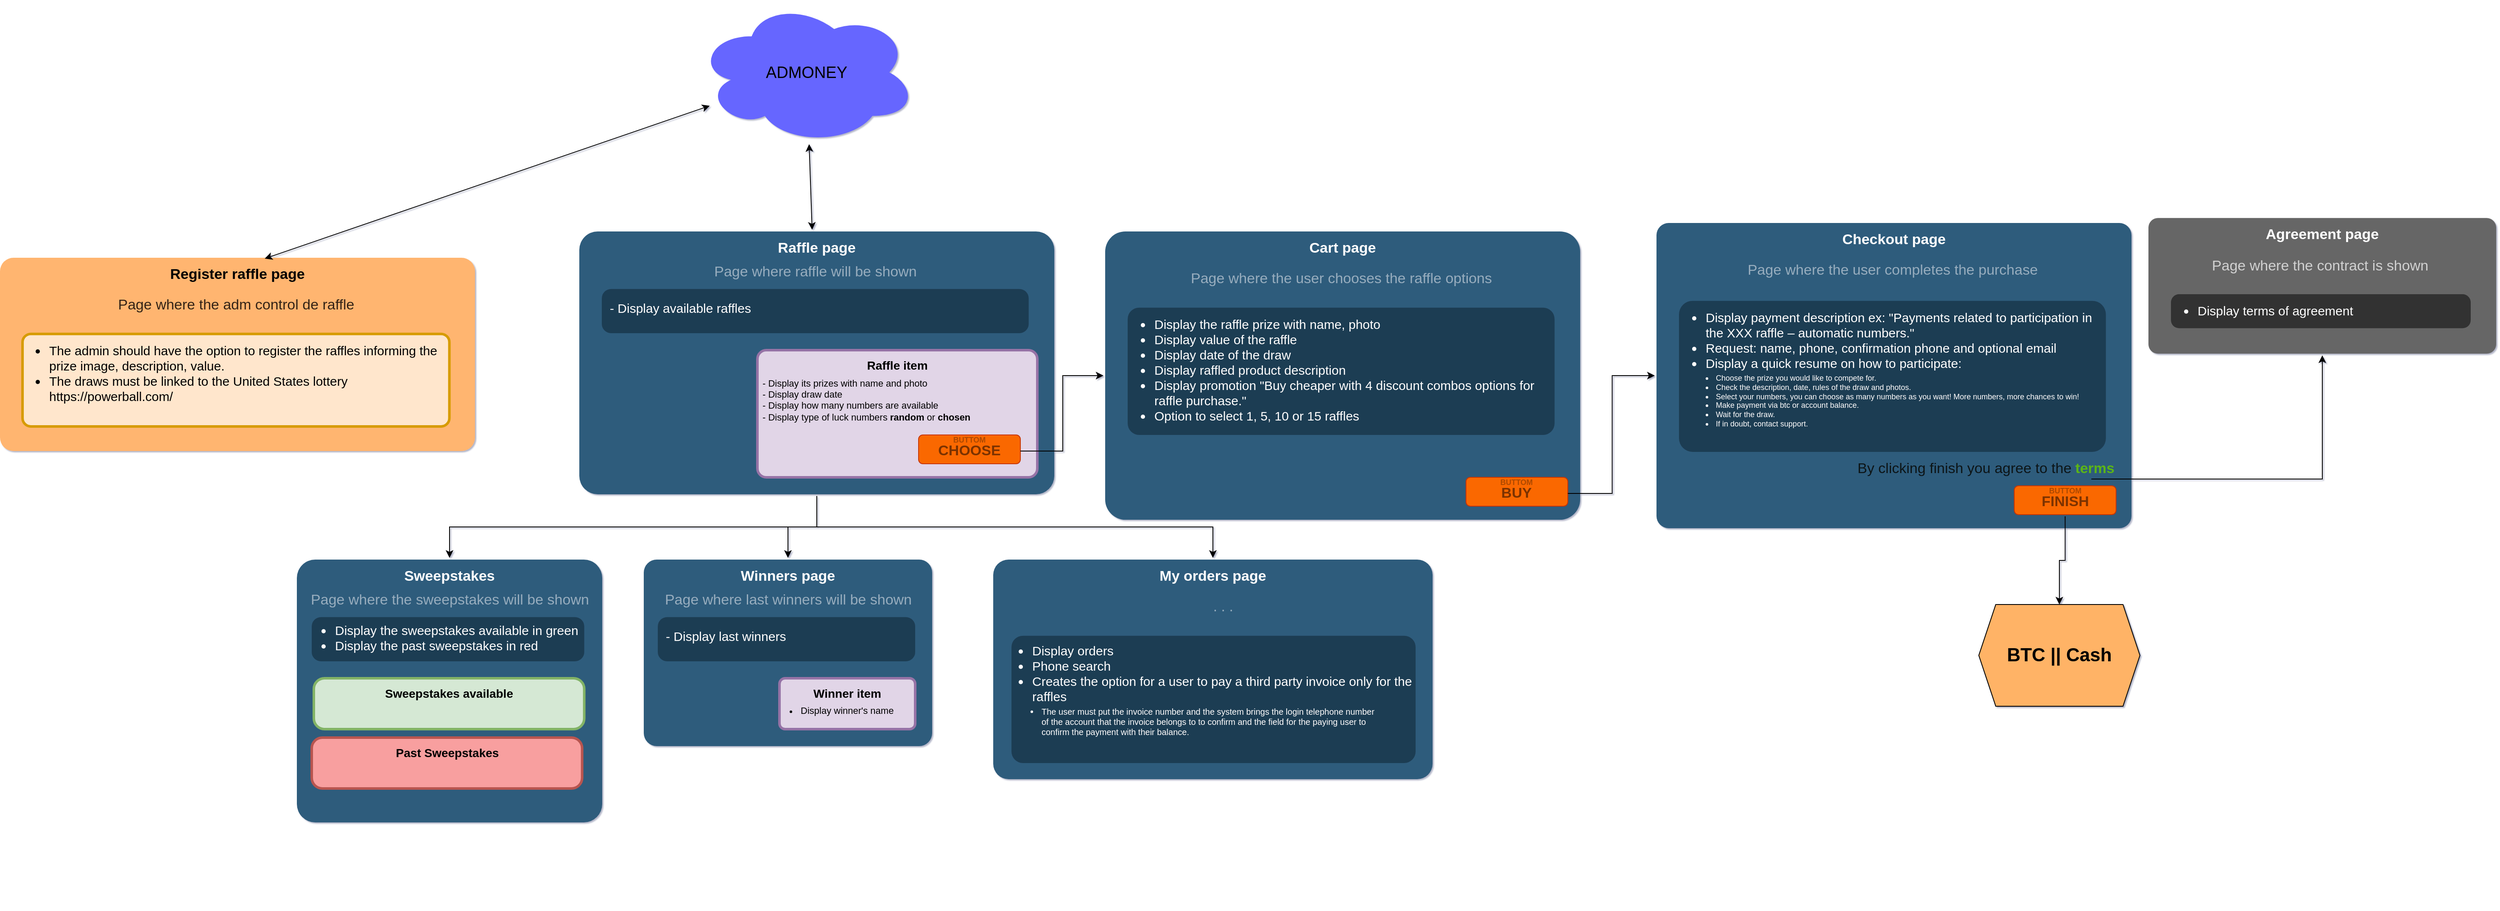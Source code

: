 <mxfile version="17.2.4" type="github">
  <diagram id="6a731a19-8d31-9384-78a2-239565b7b9f0" name="Page-1">
    <mxGraphModel dx="3200" dy="3584" grid="0" gridSize="10" guides="1" tooltips="1" connect="1" arrows="1" fold="1" page="1" pageScale="1" pageWidth="1169" pageHeight="827" background="none" math="0" shadow="1">
      <root>
        <mxCell id="0" />
        <mxCell id="1" parent="0" />
        <mxCell id="205Q3Kc9jgg5AD7oj4mv-1809" value="" style="group" parent="1" vertex="1" connectable="0">
          <mxGeometry x="-280" y="-1610" width="560" height="310" as="geometry" />
        </mxCell>
        <mxCell id="1749" value="&lt;font style=&quot;font-size: 17px&quot;&gt;Raffle page&lt;br&gt;&lt;br&gt;&lt;/font&gt;" style="rounded=1;whiteSpace=wrap;html=1;shadow=0;labelBackgroundColor=none;strokeColor=none;strokeWidth=3;fillColor=#2F5B7C;fontFamily=Helvetica;fontSize=16;fontColor=#FFFFFF;align=center;fontStyle=1;spacing=5;arcSize=7;perimeterSpacing=2;verticalAlign=top;" parent="205Q3Kc9jgg5AD7oj4mv-1809" vertex="1">
          <mxGeometry width="560" height="310" as="geometry" />
        </mxCell>
        <mxCell id="205Q3Kc9jgg5AD7oj4mv-1792" value="&lt;span style=&quot;font-size: 17px&quot;&gt;Page where raffle will be shown&lt;/span&gt;" style="rounded=1;whiteSpace=wrap;html=1;shadow=0;labelBackgroundColor=none;strokeColor=none;strokeWidth=3;fillColor=none;fontFamily=Helvetica;fontSize=16;fontColor=#FFFFFF;align=center;fontStyle=0;spacing=5;arcSize=7;perimeterSpacing=2;verticalAlign=top;textOpacity=50;" parent="205Q3Kc9jgg5AD7oj4mv-1809" vertex="1">
          <mxGeometry x="10.909" y="27.556" width="534.545" height="57.035" as="geometry" />
        </mxCell>
        <mxCell id="205Q3Kc9jgg5AD7oj4mv-1793" value="&lt;font style=&quot;font-size: 15px ; line-height: 1.2&quot;&gt;- Display available raffles&lt;br style=&quot;font-size: 15px&quot;&gt;&lt;/font&gt;" style="rounded=1;whiteSpace=wrap;html=1;shadow=0;labelBackgroundColor=none;strokeColor=none;strokeWidth=3;fillColor=#1F3C52;fontFamily=Helvetica;fontSize=15;fontColor=#FFFFFF;align=left;fontStyle=0;spacing=9;arcSize=21;perimeterSpacing=2;verticalAlign=top;" parent="205Q3Kc9jgg5AD7oj4mv-1809" vertex="1">
          <mxGeometry x="26.55" y="67.93" width="503.27" height="52.07" as="geometry" />
        </mxCell>
        <mxCell id="205Q3Kc9jgg5AD7oj4mv-1808" value="" style="group" parent="205Q3Kc9jgg5AD7oj4mv-1809" vertex="1" connectable="0">
          <mxGeometry x="210" y="140" width="330" height="150" as="geometry" />
        </mxCell>
        <mxCell id="205Q3Kc9jgg5AD7oj4mv-1803" value="Raffle item" style="rounded=1;whiteSpace=wrap;html=1;shadow=0;labelBackgroundColor=none;strokeColor=#9673a6;strokeWidth=3;fillColor=#e1d5e7;fontFamily=Helvetica;fontSize=14;align=center;spacing=5;fontStyle=1;arcSize=7;perimeterSpacing=2;verticalAlign=top;" parent="205Q3Kc9jgg5AD7oj4mv-1808" vertex="1">
          <mxGeometry width="330" height="150" as="geometry" />
        </mxCell>
        <mxCell id="205Q3Kc9jgg5AD7oj4mv-1804" value="&lt;span style=&quot;font-size: 11px ; font-weight: 400&quot;&gt;- Display its prizes&amp;nbsp;with name and photo&lt;/span&gt;&lt;br style=&quot;font-size: 11px ; font-weight: 400&quot;&gt;&lt;span style=&quot;font-size: 11px ; font-weight: 400&quot;&gt;- Display draw date&lt;/span&gt;&lt;br style=&quot;font-size: 11px ; font-weight: 400&quot;&gt;&lt;span style=&quot;font-size: 11px ; font-weight: 400&quot;&gt;- Display how many numbers are available&lt;/span&gt;&lt;br style=&quot;font-size: 11px ; font-weight: 400&quot;&gt;&lt;span style=&quot;font-size: 11px ; font-weight: 400&quot;&gt;- Display type of luck numbers&amp;nbsp;&lt;/span&gt;&lt;b style=&quot;font-size: 11px&quot;&gt;random&lt;/b&gt;&lt;span style=&quot;font-size: 11px ; font-weight: 400&quot;&gt;&amp;nbsp;or&amp;nbsp;&lt;/span&gt;&lt;b style=&quot;font-size: 11px&quot;&gt;chosen&lt;/b&gt;" style="rounded=1;whiteSpace=wrap;html=1;shadow=0;labelBackgroundColor=none;strokeColor=none;strokeWidth=3;fillColor=none;fontFamily=Helvetica;fontSize=11;fontColor=#000000;align=left;spacing=6;fontStyle=1;arcSize=7;perimeterSpacing=2;verticalAlign=top;" parent="205Q3Kc9jgg5AD7oj4mv-1808" vertex="1">
          <mxGeometry y="22" width="330" height="102" as="geometry" />
        </mxCell>
        <mxCell id="205Q3Kc9jgg5AD7oj4mv-1807" value="" style="group" parent="205Q3Kc9jgg5AD7oj4mv-1808" vertex="1" connectable="0">
          <mxGeometry x="190.0" y="100" width="120" height="36" as="geometry" />
        </mxCell>
        <mxCell id="205Q3Kc9jgg5AD7oj4mv-1805" value="BUTTOM" style="rounded=1;whiteSpace=wrap;html=1;labelBackgroundColor=none;fontSize=9;fontColor=#000000;strokeColor=#C73500;fillColor=#fa6800;verticalAlign=top;spacing=-4;fontStyle=1;textOpacity=30;" parent="205Q3Kc9jgg5AD7oj4mv-1807" vertex="1">
          <mxGeometry width="120" height="34" as="geometry" />
        </mxCell>
        <mxCell id="205Q3Kc9jgg5AD7oj4mv-1806" value="CHOOSE" style="rounded=1;whiteSpace=wrap;html=1;labelBackgroundColor=none;fontSize=17;fontColor=#000000;strokeColor=none;fillColor=none;verticalAlign=middle;spacing=0;fontStyle=1;textOpacity=50;" parent="205Q3Kc9jgg5AD7oj4mv-1807" vertex="1">
          <mxGeometry y="2" width="120" height="34" as="geometry" />
        </mxCell>
        <mxCell id="205Q3Kc9jgg5AD7oj4mv-1810" value="" style="group" parent="1" vertex="1" connectable="0">
          <mxGeometry x="340" y="-1610" width="560" height="410" as="geometry" />
        </mxCell>
        <mxCell id="205Q3Kc9jgg5AD7oj4mv-1811" value="&lt;font style=&quot;font-size: 17px&quot;&gt;Cart page&lt;br&gt;&lt;/font&gt;" style="rounded=1;whiteSpace=wrap;html=1;shadow=0;labelBackgroundColor=none;strokeColor=none;strokeWidth=3;fillColor=#2F5B7C;fontFamily=Helvetica;fontSize=16;fontColor=#FFFFFF;align=center;fontStyle=1;spacing=5;arcSize=7;perimeterSpacing=2;verticalAlign=top;" parent="205Q3Kc9jgg5AD7oj4mv-1810" vertex="1">
          <mxGeometry width="560" height="340" as="geometry" />
        </mxCell>
        <mxCell id="205Q3Kc9jgg5AD7oj4mv-1812" value="&lt;span style=&quot;font-size: 17px&quot;&gt;Page where the user chooses the raffle options&lt;/span&gt;" style="rounded=1;whiteSpace=wrap;html=1;shadow=0;labelBackgroundColor=none;strokeColor=none;strokeWidth=3;fillColor=none;fontFamily=Helvetica;fontSize=16;fontColor=#FFFFFF;align=center;fontStyle=0;spacing=5;arcSize=7;perimeterSpacing=2;verticalAlign=top;textOpacity=50;" parent="205Q3Kc9jgg5AD7oj4mv-1810" vertex="1">
          <mxGeometry x="10.909" y="36.445" width="534.545" height="75.434" as="geometry" />
        </mxCell>
        <mxCell id="205Q3Kc9jgg5AD7oj4mv-1813" value="&lt;ul&gt;&lt;li&gt;&lt;font style=&quot;font-size: 15px ; line-height: 1.2&quot;&gt;Display the raffle prize with name, photo&lt;/font&gt;&lt;/li&gt;&lt;li&gt;&lt;font style=&quot;font-size: 15px ; line-height: 1.2&quot;&gt;Display value of the raffle&lt;/font&gt;&lt;/li&gt;&lt;li&gt;&lt;font style=&quot;font-size: 15px ; line-height: 1.2&quot;&gt;Display date of the draw&lt;/font&gt;&lt;/li&gt;&lt;li&gt;&lt;font style=&quot;font-size: 15px ; line-height: 1.2&quot;&gt;Display raffled product description&lt;/font&gt;&lt;/li&gt;&lt;li&gt;&lt;font style=&quot;font-size: 15px ; line-height: 1.2&quot;&gt;Display promotion &quot;Buy cheaper with 4 discount combos options for raffle purchase.&quot;&lt;/font&gt;&lt;/li&gt;&lt;li&gt;&lt;font style=&quot;font-size: 15px ; line-height: 1.2&quot;&gt;Option to select 1, 5, 10 or 15 raffles&lt;/font&gt;&lt;/li&gt;&lt;/ul&gt;" style="rounded=1;whiteSpace=wrap;html=1;shadow=0;labelBackgroundColor=none;strokeColor=none;strokeWidth=3;fillColor=#1F3C52;fontFamily=Helvetica;fontSize=15;fontColor=#FFFFFF;align=left;fontStyle=0;spacing=-9;arcSize=9;perimeterSpacing=2;verticalAlign=top;" parent="205Q3Kc9jgg5AD7oj4mv-1810" vertex="1">
          <mxGeometry x="26.55" y="89.84" width="503.27" height="150.16" as="geometry" />
        </mxCell>
        <mxCell id="205Q3Kc9jgg5AD7oj4mv-1826" value="" style="group" parent="205Q3Kc9jgg5AD7oj4mv-1810" vertex="1" connectable="0">
          <mxGeometry x="425.45" y="290" width="120" height="36" as="geometry" />
        </mxCell>
        <mxCell id="205Q3Kc9jgg5AD7oj4mv-1827" value="BUTTOM" style="rounded=1;whiteSpace=wrap;html=1;labelBackgroundColor=none;fontSize=9;fontColor=#000000;strokeColor=#C73500;fillColor=#fa6800;verticalAlign=top;spacing=-4;fontStyle=1;textOpacity=30;" parent="205Q3Kc9jgg5AD7oj4mv-1826" vertex="1">
          <mxGeometry width="120" height="34" as="geometry" />
        </mxCell>
        <mxCell id="205Q3Kc9jgg5AD7oj4mv-1828" value="BUY" style="rounded=1;whiteSpace=wrap;html=1;labelBackgroundColor=none;fontSize=17;fontColor=#000000;strokeColor=none;fillColor=none;verticalAlign=middle;spacing=0;fontStyle=1;textOpacity=50;" parent="205Q3Kc9jgg5AD7oj4mv-1826" vertex="1">
          <mxGeometry y="2" width="120" height="34" as="geometry" />
        </mxCell>
        <mxCell id="MgWAyxcwD4eq4RJQkwBH-1768" style="edgeStyle=orthogonalEdgeStyle;rounded=0;orthogonalLoop=1;jettySize=auto;html=1;" parent="1" source="205Q3Kc9jgg5AD7oj4mv-1828" target="MgWAyxcwD4eq4RJQkwBH-1761" edge="1">
          <mxGeometry relative="1" as="geometry" />
        </mxCell>
        <mxCell id="MgWAyxcwD4eq4RJQkwBH-1769" style="edgeStyle=orthogonalEdgeStyle;rounded=0;orthogonalLoop=1;jettySize=auto;html=1;" parent="1" source="205Q3Kc9jgg5AD7oj4mv-1806" target="205Q3Kc9jgg5AD7oj4mv-1811" edge="1">
          <mxGeometry relative="1" as="geometry" />
        </mxCell>
        <mxCell id="MgWAyxcwD4eq4RJQkwBH-1761" value="&lt;font style=&quot;font-size: 17px&quot;&gt;Checkout page&lt;br&gt;&lt;/font&gt;" style="rounded=1;whiteSpace=wrap;html=1;shadow=0;labelBackgroundColor=none;strokeColor=none;strokeWidth=3;fillColor=#2F5B7C;fontFamily=Helvetica;fontSize=16;fontColor=#FFFFFF;align=center;fontStyle=1;spacing=5;arcSize=4;perimeterSpacing=2;verticalAlign=top;" parent="1" vertex="1">
          <mxGeometry x="990" y="-1620" width="560" height="360" as="geometry" />
        </mxCell>
        <mxCell id="MgWAyxcwD4eq4RJQkwBH-1762" value="&lt;span style=&quot;font-size: 17px&quot;&gt;Page where the user completes the purchase&lt;/span&gt;" style="rounded=1;whiteSpace=wrap;html=1;shadow=0;labelBackgroundColor=none;strokeColor=none;strokeWidth=3;fillColor=none;fontFamily=Helvetica;fontSize=16;fontColor=#FFFFFF;align=center;fontStyle=0;spacing=5;arcSize=7;perimeterSpacing=2;verticalAlign=top;textOpacity=50;" parent="1" vertex="1">
          <mxGeometry x="1000.909" y="-1583.555" width="534.545" height="75.434" as="geometry" />
        </mxCell>
        <mxCell id="MgWAyxcwD4eq4RJQkwBH-1763" value="&lt;ul&gt;&lt;li&gt;&lt;font style=&quot;font-size: 15px ; line-height: 1.2&quot;&gt;Display payment description ex: &quot;P&lt;/font&gt;ayments related to participation in&amp;nbsp; the XXX raffle – automatic numbers.&quot;&lt;/li&gt;&lt;li&gt;Request: name, phone, confirmation phone and optional email&lt;br&gt;&lt;/li&gt;&lt;li&gt;Display a quick resume on how to participate:&lt;/li&gt;&lt;/ul&gt;" style="rounded=1;whiteSpace=wrap;html=1;shadow=0;labelBackgroundColor=none;strokeColor=none;strokeWidth=3;fillColor=#1F3C52;fontFamily=Helvetica;fontSize=15;fontColor=#FFFFFF;align=left;fontStyle=0;spacing=-9;arcSize=9;perimeterSpacing=2;verticalAlign=top;" parent="1" vertex="1">
          <mxGeometry x="1016.55" y="-1528.16" width="503.27" height="178.16" as="geometry" />
        </mxCell>
        <mxCell id="MgWAyxcwD4eq4RJQkwBH-1764" value="" style="group" parent="1" vertex="1" connectable="0">
          <mxGeometry x="1411.82" y="-1310" width="120" height="36" as="geometry" />
        </mxCell>
        <mxCell id="MgWAyxcwD4eq4RJQkwBH-1765" value="BUTTOM" style="rounded=1;whiteSpace=wrap;html=1;labelBackgroundColor=none;fontSize=9;fontColor=#000000;strokeColor=#C73500;fillColor=#fa6800;verticalAlign=top;spacing=-4;fontStyle=1;textOpacity=30;" parent="MgWAyxcwD4eq4RJQkwBH-1764" vertex="1">
          <mxGeometry width="120" height="34" as="geometry" />
        </mxCell>
        <mxCell id="MgWAyxcwD4eq4RJQkwBH-1766" value="FINISH" style="rounded=1;whiteSpace=wrap;html=1;labelBackgroundColor=none;fontSize=17;fontColor=#000000;strokeColor=none;fillColor=none;verticalAlign=middle;spacing=0;fontStyle=1;textOpacity=50;" parent="MgWAyxcwD4eq4RJQkwBH-1764" vertex="1">
          <mxGeometry y="2" width="120" height="34" as="geometry" />
        </mxCell>
        <mxCell id="-F6HOGVGPBD2OSw9Kc0U-1760" value="&lt;span style=&quot;font-size: 17px&quot;&gt;By clicking finish you agree to the&lt;/span&gt;" style="rounded=1;whiteSpace=wrap;html=1;shadow=0;labelBackgroundColor=none;strokeColor=none;strokeWidth=3;fillColor=none;fontFamily=Helvetica;fontSize=16;fontColor=#000000;align=left;fontStyle=0;spacing=5;arcSize=7;perimeterSpacing=2;verticalAlign=top;textOpacity=80;" parent="1" vertex="1">
          <mxGeometry x="1221.91" y="-1350" width="269.09" height="40" as="geometry" />
        </mxCell>
        <mxCell id="-F6HOGVGPBD2OSw9Kc0U-1780" value="&lt;div style=&quot;&quot;&gt;&lt;b style=&quot;color: rgb(102 , 204 , 0) ; font-size: 17px&quot;&gt;terms&lt;/b&gt;&lt;/div&gt;" style="rounded=1;whiteSpace=wrap;html=1;shadow=0;labelBackgroundColor=none;strokeColor=none;strokeWidth=3;fillColor=none;fontFamily=Helvetica;fontSize=16;fontColor=#000000;align=right;fontStyle=0;spacing=5;arcSize=7;perimeterSpacing=2;verticalAlign=top;textOpacity=80;" parent="1" vertex="1">
          <mxGeometry x="1470" y="-1350" width="65.45" height="30" as="geometry" />
        </mxCell>
        <mxCell id="-F6HOGVGPBD2OSw9Kc0U-1783" value="" style="group" parent="1" vertex="1" connectable="0">
          <mxGeometry x="1570" y="-1625.84" width="410" height="160" as="geometry" />
        </mxCell>
        <mxCell id="-F6HOGVGPBD2OSw9Kc0U-1762" value="&lt;font style=&quot;font-size: 17px&quot;&gt;Agreement page&lt;br&gt;&lt;/font&gt;" style="rounded=1;whiteSpace=wrap;html=1;shadow=0;labelBackgroundColor=none;strokeColor=none;strokeWidth=3;fillColor=#666666;fontFamily=Helvetica;fontSize=16;fontColor=#FFFFFF;align=center;fontStyle=1;spacing=5;arcSize=7;perimeterSpacing=2;verticalAlign=top;" parent="-F6HOGVGPBD2OSw9Kc0U-1783" vertex="1">
          <mxGeometry width="410" height="160" as="geometry" />
        </mxCell>
        <mxCell id="-F6HOGVGPBD2OSw9Kc0U-1763" value="&lt;span style=&quot;font-size: 17px&quot;&gt;Page where the contract is shown&lt;/span&gt;" style="rounded=1;whiteSpace=wrap;html=1;shadow=0;labelBackgroundColor=none;strokeColor=none;strokeWidth=3;fillColor=none;fontFamily=Helvetica;fontSize=16;fontColor=#FFFFFF;align=center;fontStyle=0;spacing=5;arcSize=7;perimeterSpacing=2;verticalAlign=top;textOpacity=70;" parent="-F6HOGVGPBD2OSw9Kc0U-1783" vertex="1">
          <mxGeometry x="22.91" y="36.45" width="359.09" height="43.55" as="geometry" />
        </mxCell>
        <mxCell id="-F6HOGVGPBD2OSw9Kc0U-1764" value="&lt;ul&gt;&lt;li&gt;&lt;font style=&quot;font-size: 15px ; line-height: 1.2&quot;&gt;Display terms of agreement&lt;/font&gt;&lt;/li&gt;&lt;/ul&gt;" style="rounded=1;whiteSpace=wrap;html=1;shadow=0;labelBackgroundColor=none;strokeColor=none;strokeWidth=3;fillColor=#333333;fontFamily=Helvetica;fontSize=15;fontColor=#FFFFFF;align=left;fontStyle=0;spacing=-9;arcSize=24;perimeterSpacing=2;verticalAlign=top;" parent="-F6HOGVGPBD2OSw9Kc0U-1783" vertex="1">
          <mxGeometry x="26.55" y="89.84" width="353.45" height="40.16" as="geometry" />
        </mxCell>
        <mxCell id="-F6HOGVGPBD2OSw9Kc0U-1782" style="edgeStyle=orthogonalEdgeStyle;rounded=0;orthogonalLoop=1;jettySize=auto;html=1;exitX=0.5;exitY=1;exitDx=0;exitDy=0;fontColor=#66CC00;" parent="1" source="-F6HOGVGPBD2OSw9Kc0U-1780" target="-F6HOGVGPBD2OSw9Kc0U-1762" edge="1">
          <mxGeometry relative="1" as="geometry" />
        </mxCell>
        <mxCell id="-F6HOGVGPBD2OSw9Kc0U-1785" value="BTC || Cash" style="shape=hexagon;perimeter=hexagonPerimeter2;whiteSpace=wrap;html=1;fixedSize=1;fontColor=#000000;fillColor=#FFB366;fontSize=22;fontStyle=1" parent="1" vertex="1">
          <mxGeometry x="1370" y="-1170" width="190" height="120" as="geometry" />
        </mxCell>
        <mxCell id="1npExvI9YCQs3XlgA4NH-1760" style="edgeStyle=orthogonalEdgeStyle;rounded=0;orthogonalLoop=1;jettySize=auto;html=1;fontSize=22;" edge="1" parent="1" source="MgWAyxcwD4eq4RJQkwBH-1766" target="-F6HOGVGPBD2OSw9Kc0U-1785">
          <mxGeometry relative="1" as="geometry" />
        </mxCell>
        <mxCell id="1npExvI9YCQs3XlgA4NH-1763" value="&lt;ul style=&quot;font-size: 9px;&quot;&gt;&lt;li style=&quot;font-size: 9px;&quot;&gt;&lt;span style=&quot;font-size: 9px;&quot;&gt;Choose the prize you would like to compete for.&lt;/span&gt;&lt;br style=&quot;font-size: 9px;&quot;&gt;&lt;/li&gt;&lt;li style=&quot;font-size: 9px;&quot;&gt;Check the description, date, rules of the draw and photos.&lt;/li&gt;&lt;li style=&quot;font-size: 9px;&quot;&gt;&lt;span style=&quot;font-size: 9px;&quot;&gt;Select your numbers, you can choose as many numbers as you want! More numbers, more chances to win!&lt;/span&gt;&lt;br style=&quot;font-size: 9px;&quot;&gt;&lt;/li&gt;&lt;li style=&quot;font-size: 9px;&quot;&gt;Make payment via btc or account balance.&lt;/li&gt;&lt;li style=&quot;font-size: 9px;&quot;&gt;Wait for the draw.&lt;/li&gt;&lt;li style=&quot;font-size: 9px;&quot;&gt;If in doubt, contact support.&lt;/li&gt;&lt;/ul&gt;" style="rounded=1;whiteSpace=wrap;html=1;shadow=0;labelBackgroundColor=none;strokeColor=none;strokeWidth=3;fillColor=none;fontFamily=Helvetica;fontSize=9;fontColor=#FFFFFF;align=left;fontStyle=0;spacing=-9;arcSize=9;perimeterSpacing=2;verticalAlign=top;" vertex="1" parent="1">
          <mxGeometry x="1028.55" y="-1446.84" width="503.27" height="76.84" as="geometry" />
        </mxCell>
        <mxCell id="1npExvI9YCQs3XlgA4NH-1775" value="" style="group" vertex="1" connectable="0" parent="1">
          <mxGeometry x="-204" y="-1223" width="340" height="220" as="geometry" />
        </mxCell>
        <mxCell id="1npExvI9YCQs3XlgA4NH-1765" value="&lt;font style=&quot;font-size: 17px&quot;&gt;Winners page&lt;br&gt;&lt;br&gt;&lt;/font&gt;" style="rounded=1;whiteSpace=wrap;html=1;shadow=0;labelBackgroundColor=none;strokeColor=none;strokeWidth=3;fillColor=#2F5B7C;fontFamily=Helvetica;fontSize=16;fontColor=#FFFFFF;align=center;fontStyle=1;spacing=5;arcSize=7;perimeterSpacing=2;verticalAlign=top;" vertex="1" parent="1npExvI9YCQs3XlgA4NH-1775">
          <mxGeometry width="340" height="220" as="geometry" />
        </mxCell>
        <mxCell id="1npExvI9YCQs3XlgA4NH-1766" value="&lt;span style=&quot;font-size: 17px&quot;&gt;Page where last winners will be shown&lt;/span&gt;" style="rounded=1;whiteSpace=wrap;html=1;shadow=0;labelBackgroundColor=none;strokeColor=none;strokeWidth=3;fillColor=none;fontFamily=Helvetica;fontSize=16;fontColor=#FFFFFF;align=center;fontStyle=0;spacing=5;arcSize=7;perimeterSpacing=2;verticalAlign=top;textOpacity=50;" vertex="1" parent="1npExvI9YCQs3XlgA4NH-1775">
          <mxGeometry x="0.91" y="27.56" width="339.09" height="57.04" as="geometry" />
        </mxCell>
        <mxCell id="1npExvI9YCQs3XlgA4NH-1767" value="&lt;font style=&quot;font-size: 15px ; line-height: 1.2&quot;&gt;- Display last winners&lt;br style=&quot;font-size: 15px&quot;&gt;&lt;/font&gt;" style="rounded=1;whiteSpace=wrap;html=1;shadow=0;labelBackgroundColor=none;strokeColor=none;strokeWidth=3;fillColor=#1F3C52;fontFamily=Helvetica;fontSize=15;fontColor=#FFFFFF;align=left;fontStyle=0;spacing=9;arcSize=21;perimeterSpacing=2;verticalAlign=top;" vertex="1" parent="1npExvI9YCQs3XlgA4NH-1775">
          <mxGeometry x="16.55" y="67.93" width="303.45" height="52.07" as="geometry" />
        </mxCell>
        <mxCell id="1npExvI9YCQs3XlgA4NH-1768" value="" style="group;spacing=-3;" vertex="1" connectable="0" parent="1npExvI9YCQs3XlgA4NH-1775">
          <mxGeometry x="160" y="140" width="160" height="60" as="geometry" />
        </mxCell>
        <mxCell id="1npExvI9YCQs3XlgA4NH-1769" value="Winner item" style="rounded=1;whiteSpace=wrap;html=1;shadow=0;labelBackgroundColor=none;strokeColor=#9673a6;strokeWidth=3;fillColor=#e1d5e7;fontFamily=Helvetica;fontSize=14;align=center;spacing=5;fontStyle=1;arcSize=11;perimeterSpacing=2;verticalAlign=top;" vertex="1" parent="1npExvI9YCQs3XlgA4NH-1768">
          <mxGeometry width="160" height="60" as="geometry" />
        </mxCell>
        <mxCell id="1npExvI9YCQs3XlgA4NH-1770" value="&lt;ul&gt;&lt;li&gt;&lt;span style=&quot;font-size: 11px ; font-weight: 400&quot;&gt;Display winner&#39;s name&lt;/span&gt;&lt;/li&gt;&lt;/ul&gt;" style="rounded=1;whiteSpace=wrap;html=1;shadow=0;labelBackgroundColor=none;strokeColor=none;strokeWidth=3;fillColor=none;fontFamily=Helvetica;fontSize=11;fontColor=#000000;align=left;spacing=-15;fontStyle=1;arcSize=7;perimeterSpacing=2;verticalAlign=top;" vertex="1" parent="1npExvI9YCQs3XlgA4NH-1768">
          <mxGeometry y="31.345" width="160" height="11.2" as="geometry" />
        </mxCell>
        <mxCell id="1npExvI9YCQs3XlgA4NH-1785" value="" style="group" vertex="1" connectable="0" parent="1">
          <mxGeometry x="-613" y="-1223" width="360" height="310" as="geometry" />
        </mxCell>
        <mxCell id="1npExvI9YCQs3XlgA4NH-1777" value="&lt;font style=&quot;font-size: 17px&quot;&gt;Sweepstakes&lt;br&gt;&lt;/font&gt;" style="rounded=1;whiteSpace=wrap;html=1;shadow=0;labelBackgroundColor=none;strokeColor=none;strokeWidth=3;fillColor=#2F5B7C;fontFamily=Helvetica;fontSize=16;fontColor=#FFFFFF;align=center;fontStyle=1;spacing=5;arcSize=7;perimeterSpacing=2;verticalAlign=top;" vertex="1" parent="1npExvI9YCQs3XlgA4NH-1785">
          <mxGeometry width="360" height="310" as="geometry" />
        </mxCell>
        <mxCell id="1npExvI9YCQs3XlgA4NH-1778" value="&lt;span style=&quot;font-size: 17px&quot;&gt;Page where the sweepstakes will be shown&lt;/span&gt;" style="rounded=1;whiteSpace=wrap;html=1;shadow=0;labelBackgroundColor=none;strokeColor=none;strokeWidth=3;fillColor=none;fontFamily=Helvetica;fontSize=16;fontColor=#FFFFFF;align=center;fontStyle=0;spacing=5;arcSize=7;perimeterSpacing=2;verticalAlign=top;textOpacity=50;" vertex="1" parent="1npExvI9YCQs3XlgA4NH-1785">
          <mxGeometry x="0.964" y="27.56" width="359.036" height="57.04" as="geometry" />
        </mxCell>
        <mxCell id="1npExvI9YCQs3XlgA4NH-1779" value="&lt;ul&gt;&lt;li&gt;&lt;font style=&quot;font-size: 15px ; line-height: 1.2&quot;&gt;Display the sweepstakes available in green&lt;/font&gt;&lt;/li&gt;&lt;li&gt;&lt;font style=&quot;font-size: 15px ; line-height: 1.2&quot;&gt;Display the past sweepstakes in red&lt;/font&gt;&lt;/li&gt;&lt;/ul&gt;" style="rounded=1;whiteSpace=wrap;html=1;shadow=0;labelBackgroundColor=none;strokeColor=none;strokeWidth=3;fillColor=#1F3C52;fontFamily=Helvetica;fontSize=15;fontColor=#FFFFFF;align=left;fontStyle=0;spacing=-13;arcSize=21;perimeterSpacing=2;verticalAlign=top;" vertex="1" parent="1npExvI9YCQs3XlgA4NH-1785">
          <mxGeometry x="17.524" y="67.93" width="321.3" height="52.07" as="geometry" />
        </mxCell>
        <mxCell id="1npExvI9YCQs3XlgA4NH-1784" value="Past Sweepstakes" style="rounded=1;whiteSpace=wrap;html=1;shadow=0;labelBackgroundColor=none;strokeColor=#b85450;strokeWidth=3;fillColor=#F89F9F;fontFamily=Helvetica;fontSize=14;align=center;spacing=5;fontStyle=1;arcSize=21;perimeterSpacing=2;verticalAlign=top;" vertex="1" parent="1npExvI9YCQs3XlgA4NH-1785">
          <mxGeometry x="17.52" y="210" width="318.82" height="60" as="geometry" />
        </mxCell>
        <mxCell id="1npExvI9YCQs3XlgA4NH-1781" value="Sweepstakes available" style="rounded=1;whiteSpace=wrap;html=1;shadow=0;labelBackgroundColor=none;strokeColor=#82b366;strokeWidth=3;fillColor=#d5e8d4;fontFamily=Helvetica;fontSize=14;align=center;spacing=5;fontStyle=1;arcSize=21;perimeterSpacing=2;verticalAlign=top;" vertex="1" parent="1npExvI9YCQs3XlgA4NH-1785">
          <mxGeometry x="20" y="140" width="318.82" height="60" as="geometry" />
        </mxCell>
        <mxCell id="1npExvI9YCQs3XlgA4NH-1786" style="edgeStyle=orthogonalEdgeStyle;rounded=0;orthogonalLoop=1;jettySize=auto;html=1;fontSize=9;" edge="1" parent="1" source="1749" target="1npExvI9YCQs3XlgA4NH-1777">
          <mxGeometry relative="1" as="geometry" />
        </mxCell>
        <mxCell id="1npExvI9YCQs3XlgA4NH-1787" style="edgeStyle=orthogonalEdgeStyle;rounded=0;orthogonalLoop=1;jettySize=auto;html=1;fontSize=9;" edge="1" parent="1" source="1749" target="1npExvI9YCQs3XlgA4NH-1765">
          <mxGeometry relative="1" as="geometry" />
        </mxCell>
        <mxCell id="1npExvI9YCQs3XlgA4NH-1788" value="" style="group;spacingRight=0;" vertex="1" connectable="0" parent="1">
          <mxGeometry x="203" y="-1223" width="560" height="410" as="geometry" />
        </mxCell>
        <mxCell id="1npExvI9YCQs3XlgA4NH-1789" value="&lt;font style=&quot;font-size: 17px&quot;&gt;My orders page&lt;br&gt;&lt;/font&gt;" style="rounded=1;whiteSpace=wrap;html=1;shadow=0;labelBackgroundColor=none;strokeColor=none;strokeWidth=3;fillColor=#2F5B7C;fontFamily=Helvetica;fontSize=16;fontColor=#FFFFFF;align=center;fontStyle=1;spacing=5;arcSize=7;perimeterSpacing=2;verticalAlign=top;" vertex="1" parent="1npExvI9YCQs3XlgA4NH-1788">
          <mxGeometry x="5" width="518" height="259" as="geometry" />
        </mxCell>
        <mxCell id="1npExvI9YCQs3XlgA4NH-1790" value="&lt;span style=&quot;font-size: 17px&quot;&gt;. . .&amp;nbsp;&lt;/span&gt;" style="rounded=1;whiteSpace=wrap;html=1;shadow=0;labelBackgroundColor=none;strokeColor=none;strokeWidth=3;fillColor=none;fontFamily=Helvetica;fontSize=16;fontColor=#FFFFFF;align=center;fontStyle=0;spacing=5;arcSize=7;perimeterSpacing=2;verticalAlign=top;textOpacity=50;" vertex="1" parent="1npExvI9YCQs3XlgA4NH-1788">
          <mxGeometry x="10.909" y="36.445" width="534.545" height="75.434" as="geometry" />
        </mxCell>
        <mxCell id="1npExvI9YCQs3XlgA4NH-1791" value="&lt;ul&gt;&lt;li&gt;&lt;font style=&quot;font-size: 15px ; line-height: 1.2&quot;&gt;Display orders&lt;/font&gt;&lt;/li&gt;&lt;li&gt;&lt;span&gt;Phone search&lt;/span&gt;&lt;br&gt;&lt;/li&gt;&lt;li&gt;&lt;span&gt;Creates the option for a user to pay a third party invoice only for the raffles&lt;/span&gt;&lt;/li&gt;&lt;/ul&gt;" style="rounded=1;html=1;shadow=0;labelBackgroundColor=none;strokeColor=none;strokeWidth=3;fillColor=#1F3C52;fontFamily=Helvetica;fontSize=15;fontColor=#FFFFFF;align=left;fontStyle=0;spacing=-16;arcSize=9;perimeterSpacing=2;verticalAlign=top;spacingTop=5;whiteSpace=wrap;" vertex="1" parent="1npExvI9YCQs3XlgA4NH-1788">
          <mxGeometry x="26.55" y="89.84" width="476.45" height="150.16" as="geometry" />
        </mxCell>
        <mxCell id="1npExvI9YCQs3XlgA4NH-1803" value="&lt;ul style=&quot;font-size: 10px;&quot;&gt;&lt;li style=&quot;font-size: 10px;&quot;&gt;The user must put the invoice number and the system brings the login telephone number of the account that the invoice belongs to to confirm and the field for the paying user to confirm the payment with their balance.&lt;/li&gt;&lt;/ul&gt;" style="rounded=1;html=1;shadow=0;labelBackgroundColor=none;strokeColor=none;strokeWidth=3;fillColor=none;fontFamily=Helvetica;fontSize=10;fontColor=#FFFFFF;align=left;fontStyle=0;spacing=-16;arcSize=9;perimeterSpacing=2;verticalAlign=top;spacingTop=5;whiteSpace=wrap;" vertex="1" parent="1npExvI9YCQs3XlgA4NH-1788">
          <mxGeometry x="38" y="170" width="405" height="70" as="geometry" />
        </mxCell>
        <mxCell id="1npExvI9YCQs3XlgA4NH-1795" style="edgeStyle=orthogonalEdgeStyle;rounded=0;orthogonalLoop=1;jettySize=auto;html=1;fontSize=9;" edge="1" parent="1" source="1749" target="1npExvI9YCQs3XlgA4NH-1789">
          <mxGeometry relative="1" as="geometry" />
        </mxCell>
        <mxCell id="1npExvI9YCQs3XlgA4NH-1811" value="" style="group" vertex="1" connectable="0" parent="1">
          <mxGeometry x="-963" y="-1579" width="560" height="228" as="geometry" />
        </mxCell>
        <mxCell id="1npExvI9YCQs3XlgA4NH-1805" value="&lt;font style=&quot;font-size: 17px&quot;&gt;Register raffle page&lt;br&gt;&lt;/font&gt;" style="rounded=1;whiteSpace=wrap;html=1;shadow=0;labelBackgroundColor=none;strokeColor=none;strokeWidth=3;fillColor=#FFB570;fontFamily=Helvetica;fontSize=16;fontColor=default;align=center;fontStyle=1;spacing=5;arcSize=7;perimeterSpacing=2;verticalAlign=top;gradientColor=none;" vertex="1" parent="1npExvI9YCQs3XlgA4NH-1811">
          <mxGeometry width="560" height="228" as="geometry" />
        </mxCell>
        <mxCell id="1npExvI9YCQs3XlgA4NH-1806" value="&lt;span style=&quot;font-size: 17px&quot;&gt;Page where the adm control de raffle&lt;/span&gt;" style="rounded=1;whiteSpace=wrap;html=1;shadow=0;labelBackgroundColor=none;strokeColor=none;strokeWidth=3;fillColor=none;fontFamily=Helvetica;fontSize=16;fontColor=#000000;align=center;fontStyle=0;spacing=5;arcSize=7;perimeterSpacing=2;verticalAlign=top;textOpacity=80;" vertex="1" parent="1npExvI9YCQs3XlgA4NH-1811">
          <mxGeometry x="10.909" y="36.445" width="534.545" height="75.434" as="geometry" />
        </mxCell>
        <mxCell id="1npExvI9YCQs3XlgA4NH-1807" value="&lt;ul&gt;&lt;li&gt;The admin should have the option to register the raffles informing the prize image, description, value.&lt;br&gt;&lt;/li&gt;&lt;li&gt;The draws must be linked to the United States lottery https://powerball.com/&lt;br&gt;&lt;/li&gt;&lt;/ul&gt;" style="rounded=1;whiteSpace=wrap;html=1;shadow=0;labelBackgroundColor=none;strokeColor=#d79b00;strokeWidth=3;fillColor=#ffe6cc;fontFamily=Helvetica;fontSize=15;align=left;fontStyle=0;spacing=-9;arcSize=9;perimeterSpacing=2;verticalAlign=top;" vertex="1" parent="1npExvI9YCQs3XlgA4NH-1811">
          <mxGeometry x="26.55" y="89.84" width="503.27" height="109.16" as="geometry" />
        </mxCell>
        <mxCell id="1npExvI9YCQs3XlgA4NH-1812" value="ADMONEY" style="ellipse;shape=cloud;whiteSpace=wrap;html=1;fontSize=19;fillColor=#6666FF;strokeColor=#6666FF;" vertex="1" parent="1">
          <mxGeometry x="-141" y="-1882" width="258" height="169" as="geometry" />
        </mxCell>
        <mxCell id="1npExvI9YCQs3XlgA4NH-1816" value="" style="endArrow=classic;startArrow=classic;html=1;rounded=0;fontSize=19;exitX=0.557;exitY=0.013;exitDx=0;exitDy=0;exitPerimeter=0;" edge="1" parent="1" source="1npExvI9YCQs3XlgA4NH-1805" target="1npExvI9YCQs3XlgA4NH-1812">
          <mxGeometry width="50" height="50" relative="1" as="geometry">
            <mxPoint x="-573" y="-1641" as="sourcePoint" />
            <mxPoint x="-523" y="-1691" as="targetPoint" />
          </mxGeometry>
        </mxCell>
        <mxCell id="1npExvI9YCQs3XlgA4NH-1817" value="" style="endArrow=classic;startArrow=classic;html=1;rounded=0;fontSize=19;" edge="1" parent="1" source="1749" target="1npExvI9YCQs3XlgA4NH-1812">
          <mxGeometry width="50" height="50" relative="1" as="geometry">
            <mxPoint x="-335" y="-1626" as="sourcePoint" />
            <mxPoint x="-285" y="-1676" as="targetPoint" />
          </mxGeometry>
        </mxCell>
      </root>
    </mxGraphModel>
  </diagram>
</mxfile>
